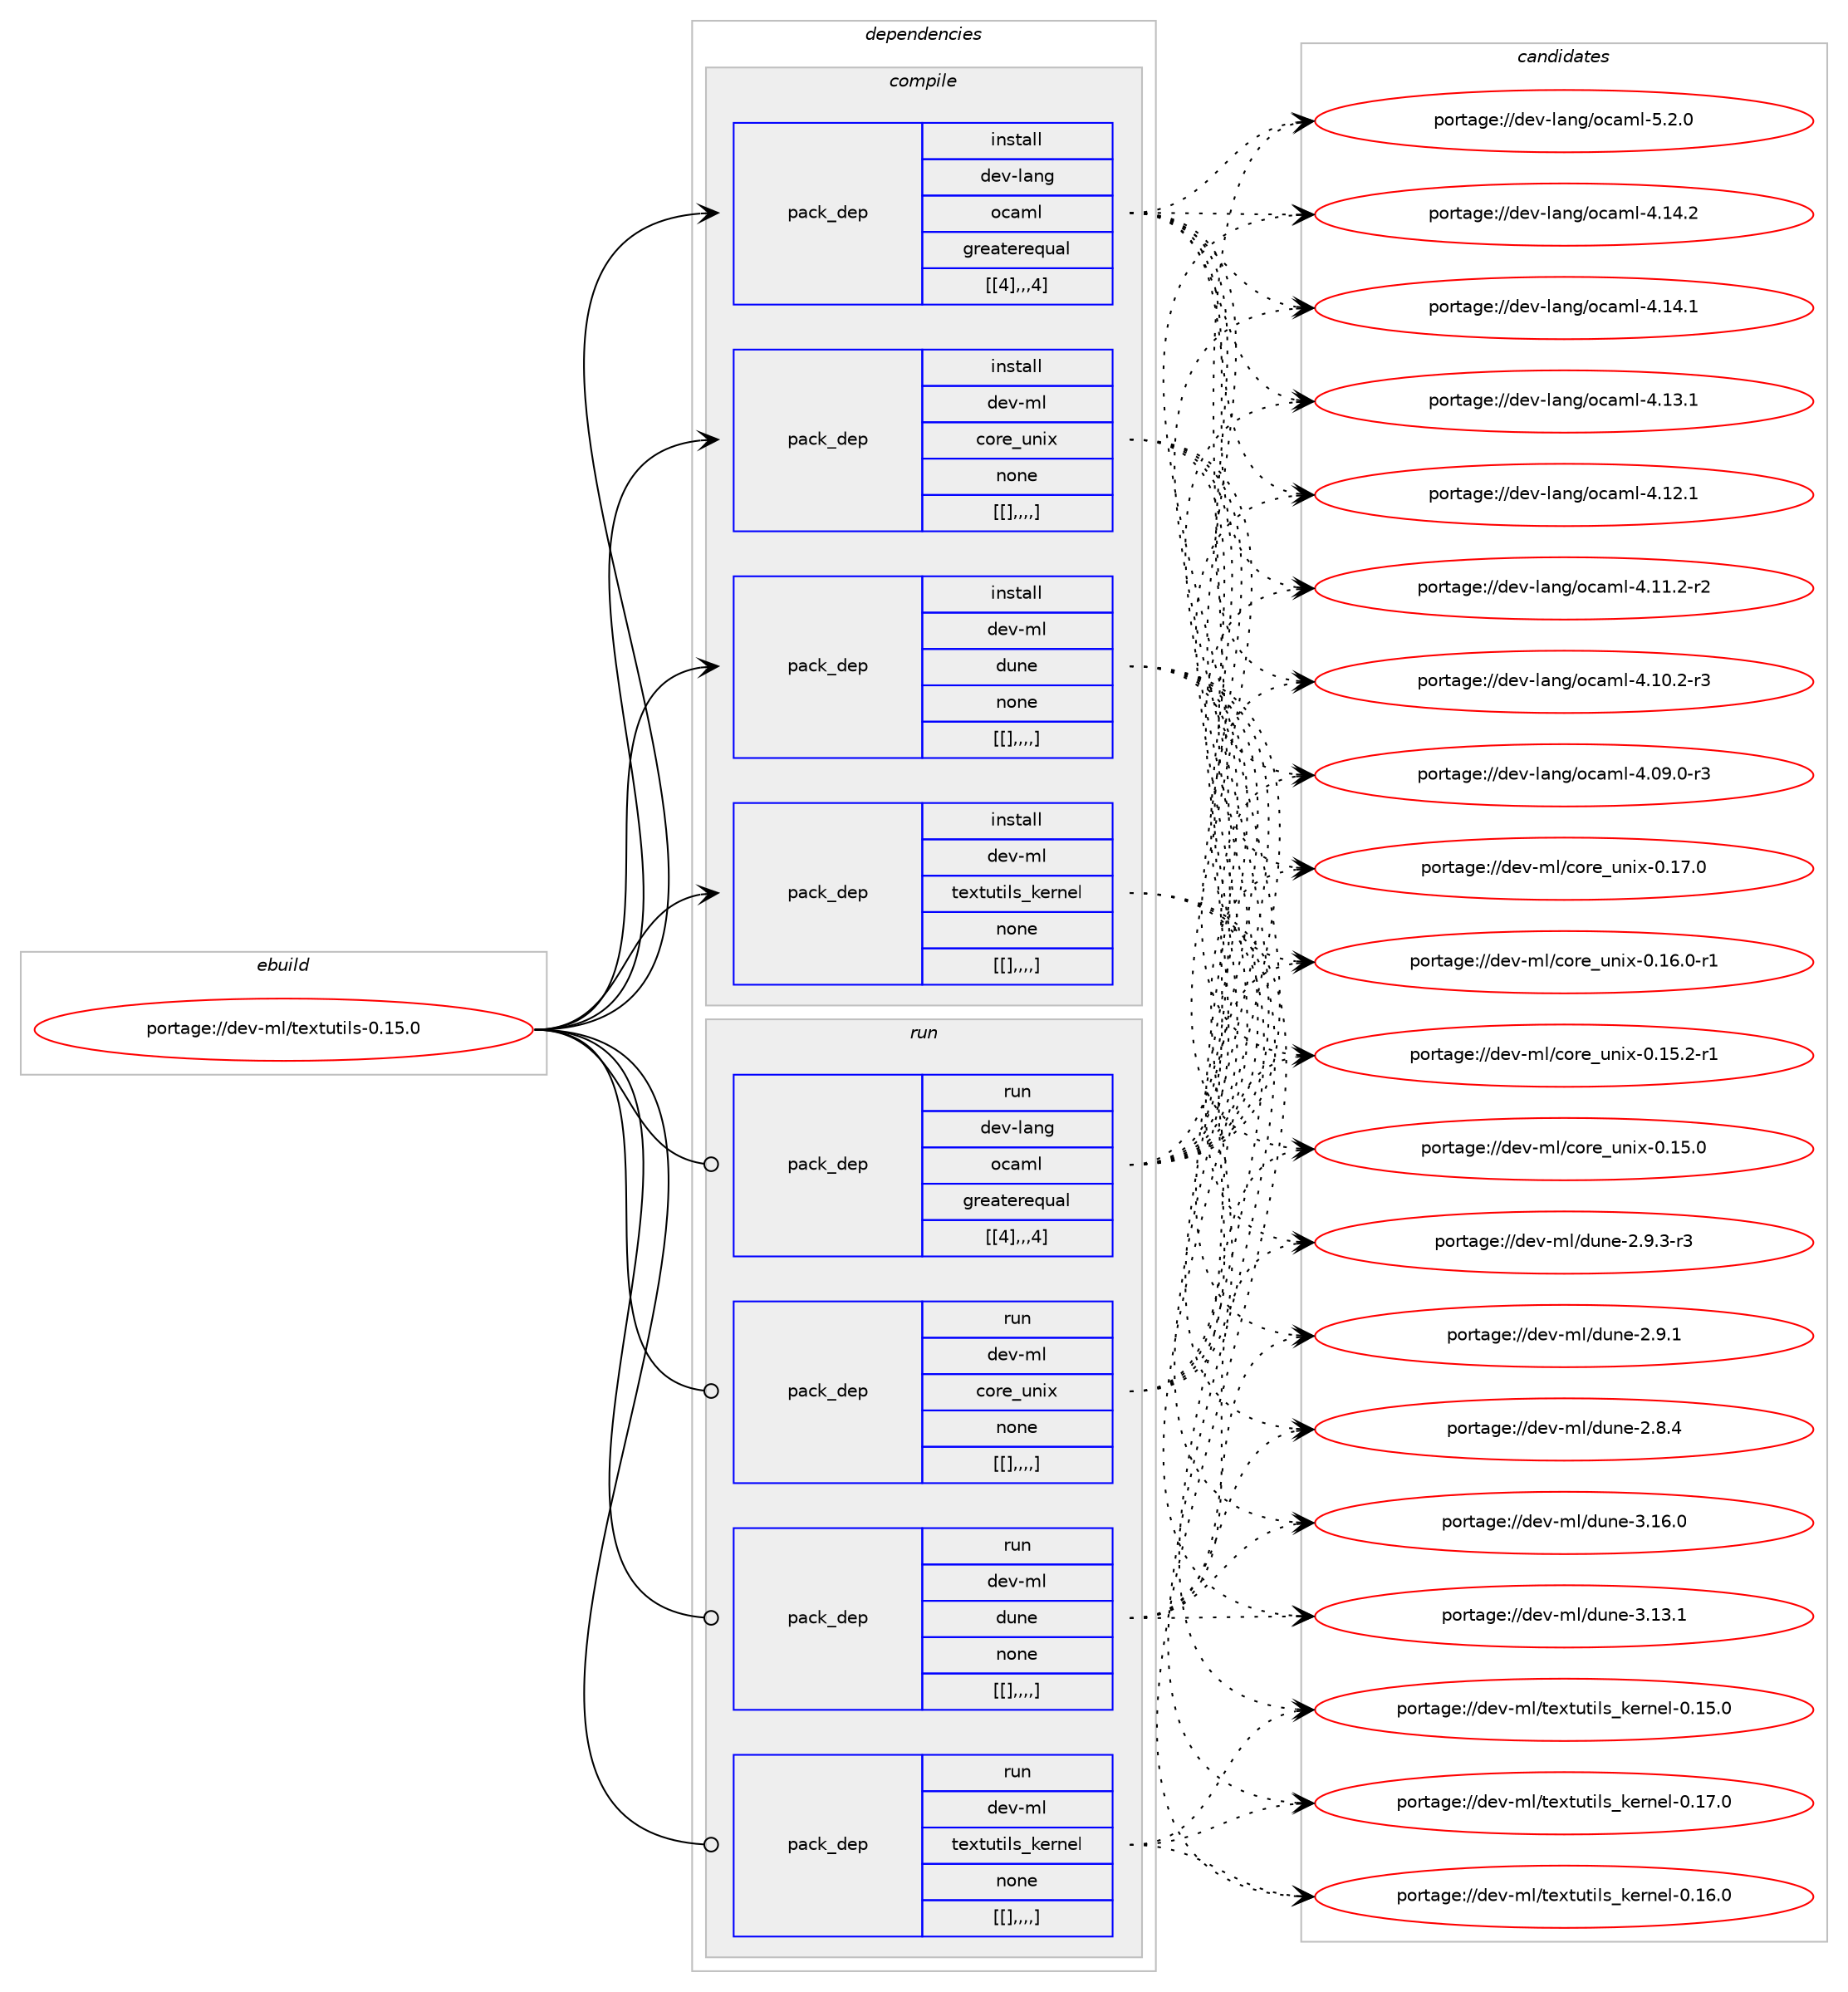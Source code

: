 digraph prolog {

# *************
# Graph options
# *************

newrank=true;
concentrate=true;
compound=true;
graph [rankdir=LR,fontname=Helvetica,fontsize=10,ranksep=1.5];#, ranksep=2.5, nodesep=0.2];
edge  [arrowhead=vee];
node  [fontname=Helvetica,fontsize=10];

# **********
# The ebuild
# **********

subgraph cluster_leftcol {
color=gray;
label=<<i>ebuild</i>>;
id [label="portage://dev-ml/textutils-0.15.0", color=red, width=4, href="../dev-ml/textutils-0.15.0.svg"];
}

# ****************
# The dependencies
# ****************

subgraph cluster_midcol {
color=gray;
label=<<i>dependencies</i>>;
subgraph cluster_compile {
fillcolor="#eeeeee";
style=filled;
label=<<i>compile</i>>;
subgraph pack96010 {
dependency128920 [label=<<TABLE BORDER="0" CELLBORDER="1" CELLSPACING="0" CELLPADDING="4" WIDTH="220"><TR><TD ROWSPAN="6" CELLPADDING="30">pack_dep</TD></TR><TR><TD WIDTH="110">install</TD></TR><TR><TD>dev-lang</TD></TR><TR><TD>ocaml</TD></TR><TR><TD>greaterequal</TD></TR><TR><TD>[[4],,,4]</TD></TR></TABLE>>, shape=none, color=blue];
}
id:e -> dependency128920:w [weight=20,style="solid",arrowhead="vee"];
subgraph pack96065 {
dependency128998 [label=<<TABLE BORDER="0" CELLBORDER="1" CELLSPACING="0" CELLPADDING="4" WIDTH="220"><TR><TD ROWSPAN="6" CELLPADDING="30">pack_dep</TD></TR><TR><TD WIDTH="110">install</TD></TR><TR><TD>dev-ml</TD></TR><TR><TD>core_unix</TD></TR><TR><TD>none</TD></TR><TR><TD>[[],,,,]</TD></TR></TABLE>>, shape=none, color=blue];
}
id:e -> dependency128998:w [weight=20,style="solid",arrowhead="vee"];
subgraph pack96111 {
dependency129019 [label=<<TABLE BORDER="0" CELLBORDER="1" CELLSPACING="0" CELLPADDING="4" WIDTH="220"><TR><TD ROWSPAN="6" CELLPADDING="30">pack_dep</TD></TR><TR><TD WIDTH="110">install</TD></TR><TR><TD>dev-ml</TD></TR><TR><TD>dune</TD></TR><TR><TD>none</TD></TR><TR><TD>[[],,,,]</TD></TR></TABLE>>, shape=none, color=blue];
}
id:e -> dependency129019:w [weight=20,style="solid",arrowhead="vee"];
subgraph pack96126 {
dependency129038 [label=<<TABLE BORDER="0" CELLBORDER="1" CELLSPACING="0" CELLPADDING="4" WIDTH="220"><TR><TD ROWSPAN="6" CELLPADDING="30">pack_dep</TD></TR><TR><TD WIDTH="110">install</TD></TR><TR><TD>dev-ml</TD></TR><TR><TD>textutils_kernel</TD></TR><TR><TD>none</TD></TR><TR><TD>[[],,,,]</TD></TR></TABLE>>, shape=none, color=blue];
}
id:e -> dependency129038:w [weight=20,style="solid",arrowhead="vee"];
}
subgraph cluster_compileandrun {
fillcolor="#eeeeee";
style=filled;
label=<<i>compile and run</i>>;
}
subgraph cluster_run {
fillcolor="#eeeeee";
style=filled;
label=<<i>run</i>>;
subgraph pack96172 {
dependency129085 [label=<<TABLE BORDER="0" CELLBORDER="1" CELLSPACING="0" CELLPADDING="4" WIDTH="220"><TR><TD ROWSPAN="6" CELLPADDING="30">pack_dep</TD></TR><TR><TD WIDTH="110">run</TD></TR><TR><TD>dev-lang</TD></TR><TR><TD>ocaml</TD></TR><TR><TD>greaterequal</TD></TR><TR><TD>[[4],,,4]</TD></TR></TABLE>>, shape=none, color=blue];
}
id:e -> dependency129085:w [weight=20,style="solid",arrowhead="odot"];
subgraph pack96202 {
dependency129121 [label=<<TABLE BORDER="0" CELLBORDER="1" CELLSPACING="0" CELLPADDING="4" WIDTH="220"><TR><TD ROWSPAN="6" CELLPADDING="30">pack_dep</TD></TR><TR><TD WIDTH="110">run</TD></TR><TR><TD>dev-ml</TD></TR><TR><TD>core_unix</TD></TR><TR><TD>none</TD></TR><TR><TD>[[],,,,]</TD></TR></TABLE>>, shape=none, color=blue];
}
id:e -> dependency129121:w [weight=20,style="solid",arrowhead="odot"];
subgraph pack96208 {
dependency129155 [label=<<TABLE BORDER="0" CELLBORDER="1" CELLSPACING="0" CELLPADDING="4" WIDTH="220"><TR><TD ROWSPAN="6" CELLPADDING="30">pack_dep</TD></TR><TR><TD WIDTH="110">run</TD></TR><TR><TD>dev-ml</TD></TR><TR><TD>dune</TD></TR><TR><TD>none</TD></TR><TR><TD>[[],,,,]</TD></TR></TABLE>>, shape=none, color=blue];
}
id:e -> dependency129155:w [weight=20,style="solid",arrowhead="odot"];
subgraph pack96313 {
dependency129234 [label=<<TABLE BORDER="0" CELLBORDER="1" CELLSPACING="0" CELLPADDING="4" WIDTH="220"><TR><TD ROWSPAN="6" CELLPADDING="30">pack_dep</TD></TR><TR><TD WIDTH="110">run</TD></TR><TR><TD>dev-ml</TD></TR><TR><TD>textutils_kernel</TD></TR><TR><TD>none</TD></TR><TR><TD>[[],,,,]</TD></TR></TABLE>>, shape=none, color=blue];
}
id:e -> dependency129234:w [weight=20,style="solid",arrowhead="odot"];
}
}

# **************
# The candidates
# **************

subgraph cluster_choices {
rank=same;
color=gray;
label=<<i>candidates</i>>;

subgraph choice95925 {
color=black;
nodesep=1;
choice1001011184510897110103471119997109108455346504648 [label="portage://dev-lang/ocaml-5.2.0", color=red, width=4,href="../dev-lang/ocaml-5.2.0.svg"];
choice100101118451089711010347111999710910845524649524650 [label="portage://dev-lang/ocaml-4.14.2", color=red, width=4,href="../dev-lang/ocaml-4.14.2.svg"];
choice100101118451089711010347111999710910845524649524649 [label="portage://dev-lang/ocaml-4.14.1", color=red, width=4,href="../dev-lang/ocaml-4.14.1.svg"];
choice100101118451089711010347111999710910845524649514649 [label="portage://dev-lang/ocaml-4.13.1", color=red, width=4,href="../dev-lang/ocaml-4.13.1.svg"];
choice100101118451089711010347111999710910845524649504649 [label="portage://dev-lang/ocaml-4.12.1", color=red, width=4,href="../dev-lang/ocaml-4.12.1.svg"];
choice1001011184510897110103471119997109108455246494946504511450 [label="portage://dev-lang/ocaml-4.11.2-r2", color=red, width=4,href="../dev-lang/ocaml-4.11.2-r2.svg"];
choice1001011184510897110103471119997109108455246494846504511451 [label="portage://dev-lang/ocaml-4.10.2-r3", color=red, width=4,href="../dev-lang/ocaml-4.10.2-r3.svg"];
choice1001011184510897110103471119997109108455246485746484511451 [label="portage://dev-lang/ocaml-4.09.0-r3", color=red, width=4,href="../dev-lang/ocaml-4.09.0-r3.svg"];
dependency128920:e -> choice1001011184510897110103471119997109108455346504648:w [style=dotted,weight="100"];
dependency128920:e -> choice100101118451089711010347111999710910845524649524650:w [style=dotted,weight="100"];
dependency128920:e -> choice100101118451089711010347111999710910845524649524649:w [style=dotted,weight="100"];
dependency128920:e -> choice100101118451089711010347111999710910845524649514649:w [style=dotted,weight="100"];
dependency128920:e -> choice100101118451089711010347111999710910845524649504649:w [style=dotted,weight="100"];
dependency128920:e -> choice1001011184510897110103471119997109108455246494946504511450:w [style=dotted,weight="100"];
dependency128920:e -> choice1001011184510897110103471119997109108455246494846504511451:w [style=dotted,weight="100"];
dependency128920:e -> choice1001011184510897110103471119997109108455246485746484511451:w [style=dotted,weight="100"];
}
subgraph choice95951 {
color=black;
nodesep=1;
choice1001011184510910847991111141019511711010512045484649554648 [label="portage://dev-ml/core_unix-0.17.0", color=red, width=4,href="../dev-ml/core_unix-0.17.0.svg"];
choice10010111845109108479911111410195117110105120454846495446484511449 [label="portage://dev-ml/core_unix-0.16.0-r1", color=red, width=4,href="../dev-ml/core_unix-0.16.0-r1.svg"];
choice10010111845109108479911111410195117110105120454846495346504511449 [label="portage://dev-ml/core_unix-0.15.2-r1", color=red, width=4,href="../dev-ml/core_unix-0.15.2-r1.svg"];
choice1001011184510910847991111141019511711010512045484649534648 [label="portage://dev-ml/core_unix-0.15.0", color=red, width=4,href="../dev-ml/core_unix-0.15.0.svg"];
dependency128998:e -> choice1001011184510910847991111141019511711010512045484649554648:w [style=dotted,weight="100"];
dependency128998:e -> choice10010111845109108479911111410195117110105120454846495446484511449:w [style=dotted,weight="100"];
dependency128998:e -> choice10010111845109108479911111410195117110105120454846495346504511449:w [style=dotted,weight="100"];
dependency128998:e -> choice1001011184510910847991111141019511711010512045484649534648:w [style=dotted,weight="100"];
}
subgraph choice95955 {
color=black;
nodesep=1;
choice100101118451091084710011711010145514649544648 [label="portage://dev-ml/dune-3.16.0", color=red, width=4,href="../dev-ml/dune-3.16.0.svg"];
choice100101118451091084710011711010145514649514649 [label="portage://dev-ml/dune-3.13.1", color=red, width=4,href="../dev-ml/dune-3.13.1.svg"];
choice10010111845109108471001171101014550465746514511451 [label="portage://dev-ml/dune-2.9.3-r3", color=red, width=4,href="../dev-ml/dune-2.9.3-r3.svg"];
choice1001011184510910847100117110101455046574649 [label="portage://dev-ml/dune-2.9.1", color=red, width=4,href="../dev-ml/dune-2.9.1.svg"];
choice1001011184510910847100117110101455046564652 [label="portage://dev-ml/dune-2.8.4", color=red, width=4,href="../dev-ml/dune-2.8.4.svg"];
dependency129019:e -> choice100101118451091084710011711010145514649544648:w [style=dotted,weight="100"];
dependency129019:e -> choice100101118451091084710011711010145514649514649:w [style=dotted,weight="100"];
dependency129019:e -> choice10010111845109108471001171101014550465746514511451:w [style=dotted,weight="100"];
dependency129019:e -> choice1001011184510910847100117110101455046574649:w [style=dotted,weight="100"];
dependency129019:e -> choice1001011184510910847100117110101455046564652:w [style=dotted,weight="100"];
}
subgraph choice95971 {
color=black;
nodesep=1;
choice10010111845109108471161011201161171161051081159510710111411010110845484649554648 [label="portage://dev-ml/textutils_kernel-0.17.0", color=red, width=4,href="../dev-ml/textutils_kernel-0.17.0.svg"];
choice10010111845109108471161011201161171161051081159510710111411010110845484649544648 [label="portage://dev-ml/textutils_kernel-0.16.0", color=red, width=4,href="../dev-ml/textutils_kernel-0.16.0.svg"];
choice10010111845109108471161011201161171161051081159510710111411010110845484649534648 [label="portage://dev-ml/textutils_kernel-0.15.0", color=red, width=4,href="../dev-ml/textutils_kernel-0.15.0.svg"];
dependency129038:e -> choice10010111845109108471161011201161171161051081159510710111411010110845484649554648:w [style=dotted,weight="100"];
dependency129038:e -> choice10010111845109108471161011201161171161051081159510710111411010110845484649544648:w [style=dotted,weight="100"];
dependency129038:e -> choice10010111845109108471161011201161171161051081159510710111411010110845484649534648:w [style=dotted,weight="100"];
}
subgraph choice95987 {
color=black;
nodesep=1;
choice1001011184510897110103471119997109108455346504648 [label="portage://dev-lang/ocaml-5.2.0", color=red, width=4,href="../dev-lang/ocaml-5.2.0.svg"];
choice100101118451089711010347111999710910845524649524650 [label="portage://dev-lang/ocaml-4.14.2", color=red, width=4,href="../dev-lang/ocaml-4.14.2.svg"];
choice100101118451089711010347111999710910845524649524649 [label="portage://dev-lang/ocaml-4.14.1", color=red, width=4,href="../dev-lang/ocaml-4.14.1.svg"];
choice100101118451089711010347111999710910845524649514649 [label="portage://dev-lang/ocaml-4.13.1", color=red, width=4,href="../dev-lang/ocaml-4.13.1.svg"];
choice100101118451089711010347111999710910845524649504649 [label="portage://dev-lang/ocaml-4.12.1", color=red, width=4,href="../dev-lang/ocaml-4.12.1.svg"];
choice1001011184510897110103471119997109108455246494946504511450 [label="portage://dev-lang/ocaml-4.11.2-r2", color=red, width=4,href="../dev-lang/ocaml-4.11.2-r2.svg"];
choice1001011184510897110103471119997109108455246494846504511451 [label="portage://dev-lang/ocaml-4.10.2-r3", color=red, width=4,href="../dev-lang/ocaml-4.10.2-r3.svg"];
choice1001011184510897110103471119997109108455246485746484511451 [label="portage://dev-lang/ocaml-4.09.0-r3", color=red, width=4,href="../dev-lang/ocaml-4.09.0-r3.svg"];
dependency129085:e -> choice1001011184510897110103471119997109108455346504648:w [style=dotted,weight="100"];
dependency129085:e -> choice100101118451089711010347111999710910845524649524650:w [style=dotted,weight="100"];
dependency129085:e -> choice100101118451089711010347111999710910845524649524649:w [style=dotted,weight="100"];
dependency129085:e -> choice100101118451089711010347111999710910845524649514649:w [style=dotted,weight="100"];
dependency129085:e -> choice100101118451089711010347111999710910845524649504649:w [style=dotted,weight="100"];
dependency129085:e -> choice1001011184510897110103471119997109108455246494946504511450:w [style=dotted,weight="100"];
dependency129085:e -> choice1001011184510897110103471119997109108455246494846504511451:w [style=dotted,weight="100"];
dependency129085:e -> choice1001011184510897110103471119997109108455246485746484511451:w [style=dotted,weight="100"];
}
subgraph choice95995 {
color=black;
nodesep=1;
choice1001011184510910847991111141019511711010512045484649554648 [label="portage://dev-ml/core_unix-0.17.0", color=red, width=4,href="../dev-ml/core_unix-0.17.0.svg"];
choice10010111845109108479911111410195117110105120454846495446484511449 [label="portage://dev-ml/core_unix-0.16.0-r1", color=red, width=4,href="../dev-ml/core_unix-0.16.0-r1.svg"];
choice10010111845109108479911111410195117110105120454846495346504511449 [label="portage://dev-ml/core_unix-0.15.2-r1", color=red, width=4,href="../dev-ml/core_unix-0.15.2-r1.svg"];
choice1001011184510910847991111141019511711010512045484649534648 [label="portage://dev-ml/core_unix-0.15.0", color=red, width=4,href="../dev-ml/core_unix-0.15.0.svg"];
dependency129121:e -> choice1001011184510910847991111141019511711010512045484649554648:w [style=dotted,weight="100"];
dependency129121:e -> choice10010111845109108479911111410195117110105120454846495446484511449:w [style=dotted,weight="100"];
dependency129121:e -> choice10010111845109108479911111410195117110105120454846495346504511449:w [style=dotted,weight="100"];
dependency129121:e -> choice1001011184510910847991111141019511711010512045484649534648:w [style=dotted,weight="100"];
}
subgraph choice96051 {
color=black;
nodesep=1;
choice100101118451091084710011711010145514649544648 [label="portage://dev-ml/dune-3.16.0", color=red, width=4,href="../dev-ml/dune-3.16.0.svg"];
choice100101118451091084710011711010145514649514649 [label="portage://dev-ml/dune-3.13.1", color=red, width=4,href="../dev-ml/dune-3.13.1.svg"];
choice10010111845109108471001171101014550465746514511451 [label="portage://dev-ml/dune-2.9.3-r3", color=red, width=4,href="../dev-ml/dune-2.9.3-r3.svg"];
choice1001011184510910847100117110101455046574649 [label="portage://dev-ml/dune-2.9.1", color=red, width=4,href="../dev-ml/dune-2.9.1.svg"];
choice1001011184510910847100117110101455046564652 [label="portage://dev-ml/dune-2.8.4", color=red, width=4,href="../dev-ml/dune-2.8.4.svg"];
dependency129155:e -> choice100101118451091084710011711010145514649544648:w [style=dotted,weight="100"];
dependency129155:e -> choice100101118451091084710011711010145514649514649:w [style=dotted,weight="100"];
dependency129155:e -> choice10010111845109108471001171101014550465746514511451:w [style=dotted,weight="100"];
dependency129155:e -> choice1001011184510910847100117110101455046574649:w [style=dotted,weight="100"];
dependency129155:e -> choice1001011184510910847100117110101455046564652:w [style=dotted,weight="100"];
}
subgraph choice96060 {
color=black;
nodesep=1;
choice10010111845109108471161011201161171161051081159510710111411010110845484649554648 [label="portage://dev-ml/textutils_kernel-0.17.0", color=red, width=4,href="../dev-ml/textutils_kernel-0.17.0.svg"];
choice10010111845109108471161011201161171161051081159510710111411010110845484649544648 [label="portage://dev-ml/textutils_kernel-0.16.0", color=red, width=4,href="../dev-ml/textutils_kernel-0.16.0.svg"];
choice10010111845109108471161011201161171161051081159510710111411010110845484649534648 [label="portage://dev-ml/textutils_kernel-0.15.0", color=red, width=4,href="../dev-ml/textutils_kernel-0.15.0.svg"];
dependency129234:e -> choice10010111845109108471161011201161171161051081159510710111411010110845484649554648:w [style=dotted,weight="100"];
dependency129234:e -> choice10010111845109108471161011201161171161051081159510710111411010110845484649544648:w [style=dotted,weight="100"];
dependency129234:e -> choice10010111845109108471161011201161171161051081159510710111411010110845484649534648:w [style=dotted,weight="100"];
}
}

}

